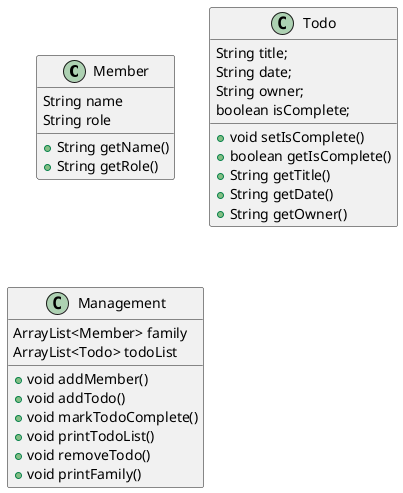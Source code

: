 @startuml
class Member{

String name
String role

+String getName()
+String getRole()
}

class Todo{

String title;
String date;
String owner;
boolean isComplete;


+void setIsComplete()
+boolean getIsComplete()
+String getTitle()
+String getDate()
+String getOwner()
}


class Management{

ArrayList<Member> family
ArrayList<Todo> todoList

+void addMember()
+void addTodo()
+void markTodoComplete()
+void printTodoList()
+void removeTodo()
+void printFamily()
}

@enduml
